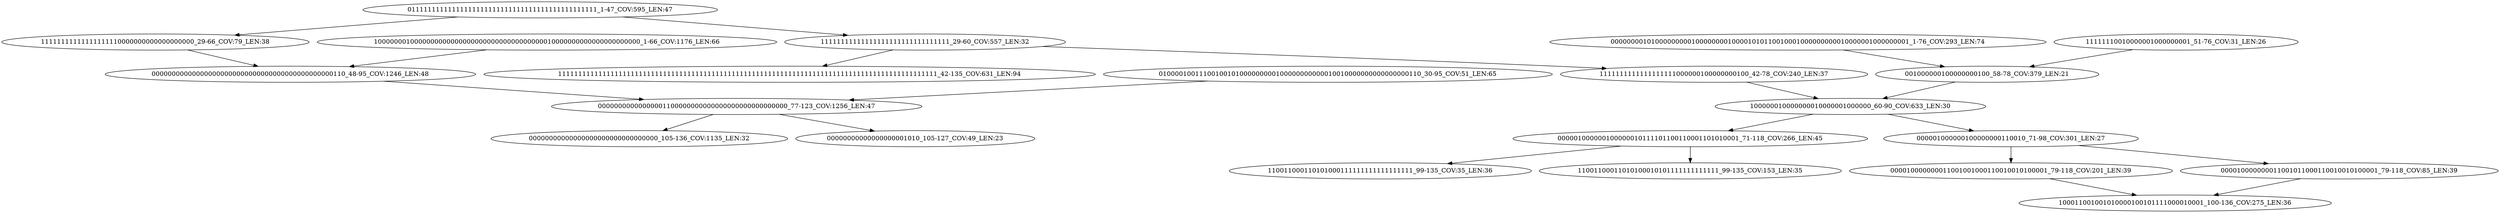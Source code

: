 digraph G {
    "001000000100000000100_58-78_COV:379_LEN:21" -> "100000010000000010000001000000_60-90_COV:633_LEN:30";
    "100000010000000010000001000000_60-90_COV:633_LEN:30" -> "000001000000100000010111101100110001101010001_71-118_COV:266_LEN:45";
    "100000010000000010000001000000_60-90_COV:633_LEN:30" -> "000001000000100000000110010_71-98_COV:301_LEN:27";
    "01000010011100100101000000000100000000000010010000000000000000110_30-95_COV:51_LEN:65" -> "00000000000000001100000000000000000000000000000_77-123_COV:1256_LEN:47";
    "00000000101000000000100000000100001010110010001000000000010000001000000001_1-76_COV:293_LEN:74" -> "001000000100000000100_58-78_COV:379_LEN:21";
    "11111111111111111110000000000000000000_29-66_COV:79_LEN:38" -> "000000000000000000000000000000000000000000000110_48-95_COV:1246_LEN:48";
    "11111110010000001000000001_51-76_COV:31_LEN:26" -> "001000000100000000100_58-78_COV:379_LEN:21";
    "00000000000000001100000000000000000000000000000_77-123_COV:1256_LEN:47" -> "00000000000000000000000000000000_105-136_COV:1135_LEN:32";
    "00000000000000001100000000000000000000000000000_77-123_COV:1256_LEN:47" -> "00000000000000000001010_105-127_COV:49_LEN:23";
    "000010000000011001001000110010010100001_79-118_COV:201_LEN:39" -> "100011001001010000100101111000010001_100-136_COV:275_LEN:36";
    "01111111111111111111111111111111111111111111111_1-47_COV:595_LEN:47" -> "11111111111111111110000000000000000000_29-66_COV:79_LEN:38";
    "01111111111111111111111111111111111111111111111_1-47_COV:595_LEN:47" -> "11111111111111111111111111111111_29-60_COV:557_LEN:32";
    "11111111111111111111111111111111_29-60_COV:557_LEN:32" -> "1111111111111111111111111111111111111111111111111111111111111111111111111111111111111111111111_42-135_COV:631_LEN:94";
    "11111111111111111111111111111111_29-60_COV:557_LEN:32" -> "1111111111111111111000000100000000100_42-78_COV:240_LEN:37";
    "100000001000000000000000000000000000000000010000000000000000000000_1-66_COV:1176_LEN:66" -> "000000000000000000000000000000000000000000000110_48-95_COV:1246_LEN:48";
    "000010000000011001011000110010010100001_79-118_COV:85_LEN:39" -> "100011001001010000100101111000010001_100-136_COV:275_LEN:36";
    "000001000000100000010111101100110001101010001_71-118_COV:266_LEN:45" -> "110011000110101000111111111111111111_99-135_COV:35_LEN:36";
    "000001000000100000010111101100110001101010001_71-118_COV:266_LEN:45" -> "11001100011010100010101111111111111_99-135_COV:153_LEN:35";
    "000001000000100000000110010_71-98_COV:301_LEN:27" -> "000010000000011001001000110010010100001_79-118_COV:201_LEN:39";
    "000001000000100000000110010_71-98_COV:301_LEN:27" -> "000010000000011001011000110010010100001_79-118_COV:85_LEN:39";
    "1111111111111111111000000100000000100_42-78_COV:240_LEN:37" -> "100000010000000010000001000000_60-90_COV:633_LEN:30";
    "000000000000000000000000000000000000000000000110_48-95_COV:1246_LEN:48" -> "00000000000000001100000000000000000000000000000_77-123_COV:1256_LEN:47";
}
